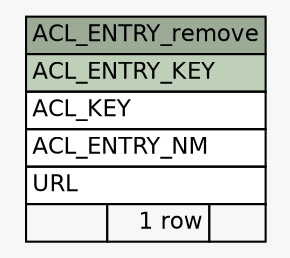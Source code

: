 // dot 2.28.0 on Windows 7 6.1
// SchemaSpy rev 590
digraph "ACL_ENTRY_remove" {
  graph [
    rankdir="RL"
    bgcolor="#f7f7f7"
    nodesep="0.18"
    ranksep="0.46"
    fontname="Helvetica"
    fontsize="11"
  ];
  node [
    fontname="Helvetica"
    fontsize="11"
    shape="plaintext"
  ];
  edge [
    arrowsize="0.8"
  ];
  "ACL_ENTRY_remove" [
    label=<
    <TABLE BORDER="0" CELLBORDER="1" CELLSPACING="0" BGCOLOR="#ffffff">
      <TR><TD COLSPAN="3" BGCOLOR="#9bab96" ALIGN="CENTER">ACL_ENTRY_remove</TD></TR>
      <TR><TD PORT="ACL_ENTRY_KEY" COLSPAN="3" BGCOLOR="#bed1b8" ALIGN="LEFT">ACL_ENTRY_KEY</TD></TR>
      <TR><TD PORT="ACL_KEY" COLSPAN="3" ALIGN="LEFT">ACL_KEY</TD></TR>
      <TR><TD PORT="ACL_ENTRY_NM" COLSPAN="3" ALIGN="LEFT">ACL_ENTRY_NM</TD></TR>
      <TR><TD PORT="URL" COLSPAN="3" ALIGN="LEFT">URL</TD></TR>
      <TR><TD ALIGN="LEFT" BGCOLOR="#f7f7f7">  </TD><TD ALIGN="RIGHT" BGCOLOR="#f7f7f7">1 row</TD><TD ALIGN="RIGHT" BGCOLOR="#f7f7f7">  </TD></TR>
    </TABLE>>
    URL="tables/ACL_ENTRY_remove.html"
    tooltip="ACL_ENTRY_remove"
  ];
}
